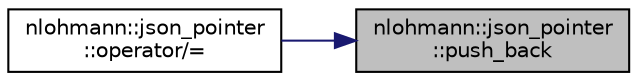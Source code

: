 digraph "nlohmann::json_pointer::push_back"
{
 // LATEX_PDF_SIZE
  edge [fontname="Helvetica",fontsize="10",labelfontname="Helvetica",labelfontsize="10"];
  node [fontname="Helvetica",fontsize="10",shape=record];
  rankdir="RL";
  Node1 [label="nlohmann::json_pointer\l::push_back",height=0.2,width=0.4,color="black", fillcolor="grey75", style="filled", fontcolor="black",tooltip="append an unescaped token at the end of the reference pointer"];
  Node1 -> Node2 [dir="back",color="midnightblue",fontsize="10",style="solid",fontname="Helvetica"];
  Node2 [label="nlohmann::json_pointer\l::operator/=",height=0.2,width=0.4,color="black", fillcolor="white", style="filled",URL="$classnlohmann_1_1json__pointer.html#adf64bf6e57ffed9e3bb4d90f3e9549da",tooltip="append an unescaped reference token at the end of this JSON pointer"];
}
